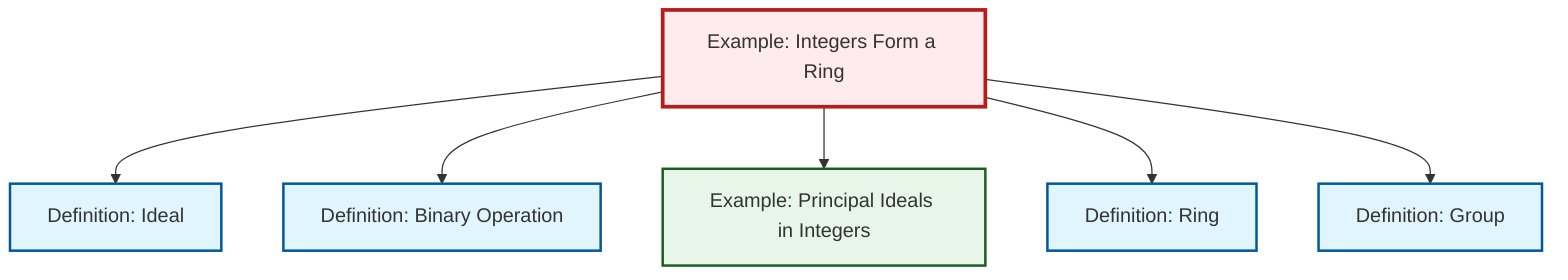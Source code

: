 graph TD
    classDef definition fill:#e1f5fe,stroke:#01579b,stroke-width:2px
    classDef theorem fill:#f3e5f5,stroke:#4a148c,stroke-width:2px
    classDef axiom fill:#fff3e0,stroke:#e65100,stroke-width:2px
    classDef example fill:#e8f5e9,stroke:#1b5e20,stroke-width:2px
    classDef current fill:#ffebee,stroke:#b71c1c,stroke-width:3px
    def-ideal["Definition: Ideal"]:::definition
    ex-integers-ring["Example: Integers Form a Ring"]:::example
    def-group["Definition: Group"]:::definition
    def-binary-operation["Definition: Binary Operation"]:::definition
    ex-principal-ideal["Example: Principal Ideals in Integers"]:::example
    def-ring["Definition: Ring"]:::definition
    ex-integers-ring --> def-ideal
    ex-integers-ring --> def-binary-operation
    ex-integers-ring --> ex-principal-ideal
    ex-integers-ring --> def-ring
    ex-integers-ring --> def-group
    class ex-integers-ring current